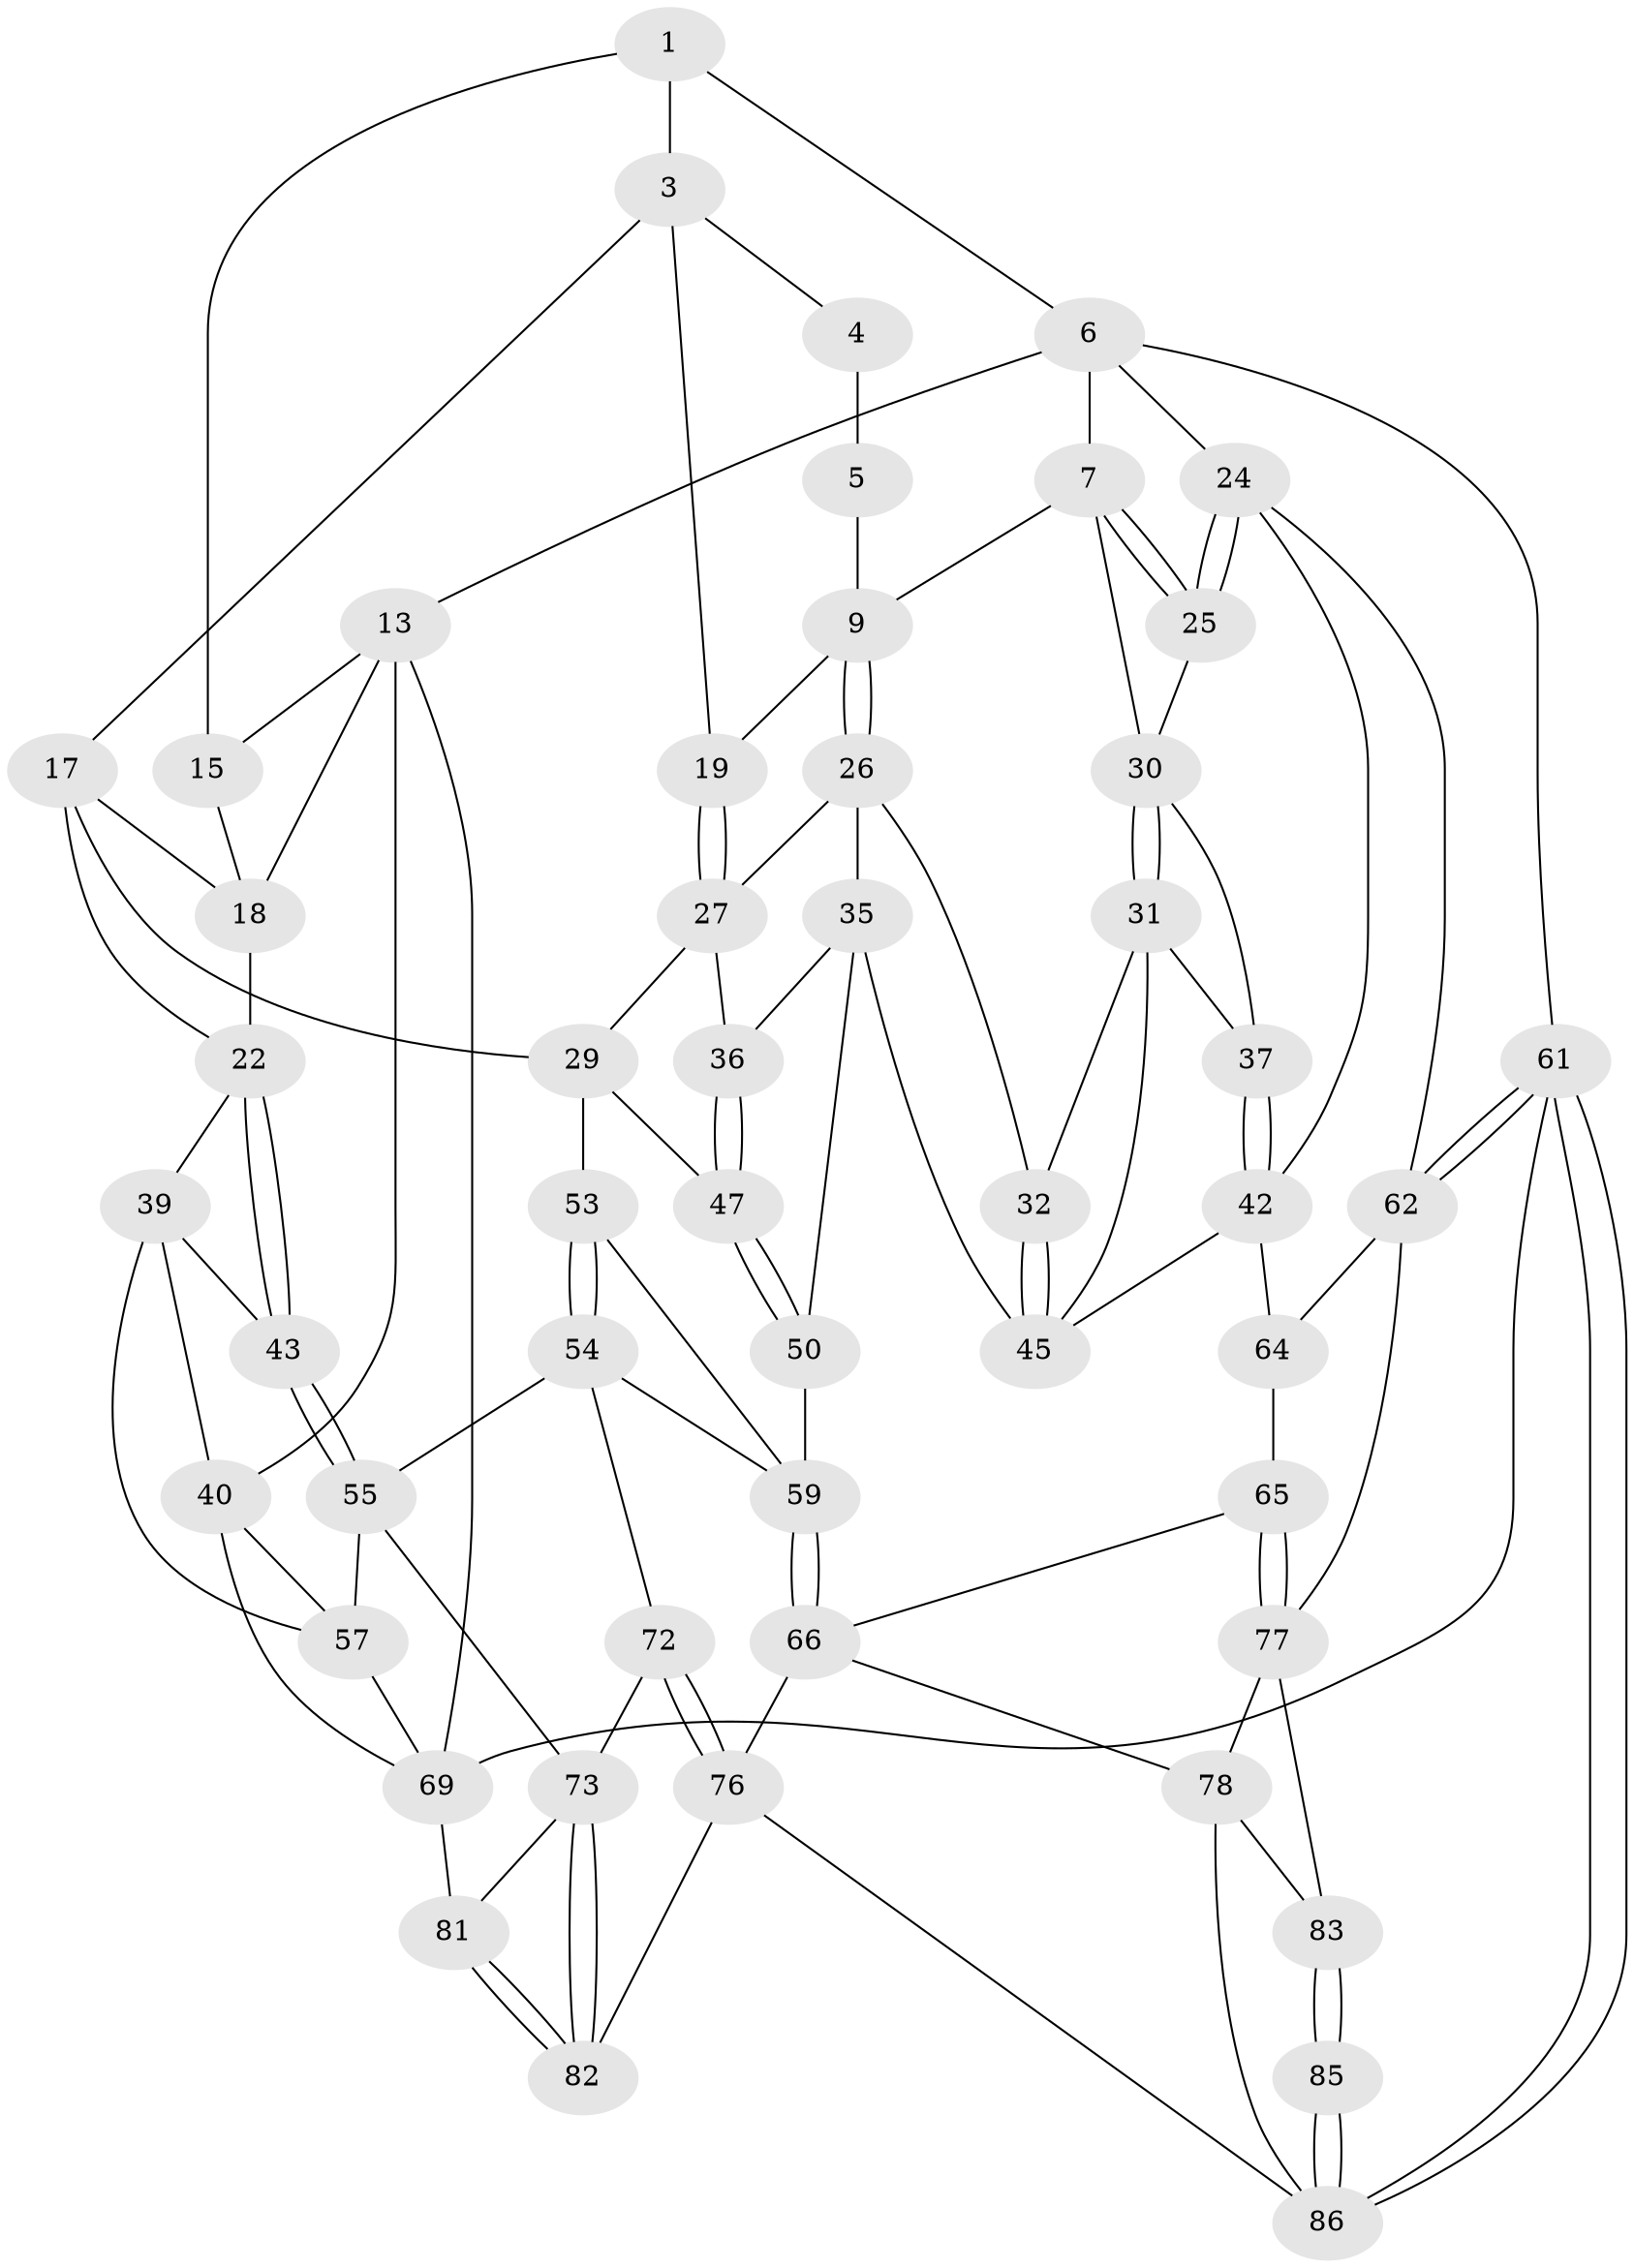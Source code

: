 // original degree distribution, {3: 0.022727272727272728, 5: 0.5227272727272727, 4: 0.23863636363636365, 6: 0.2159090909090909}
// Generated by graph-tools (version 1.1) at 2025/11/02/27/25 16:11:57]
// undirected, 52 vertices, 115 edges
graph export_dot {
graph [start="1"]
  node [color=gray90,style=filled];
  1 [pos="+0.602151811120467+0",super="+2"];
  3 [pos="+0.4454452308191095+0.051802944991557395",super="+16"];
  4 [pos="+0.4889437166865182+0.04621833882274791"];
  5 [pos="+0.5712613974539974+0",super="+11"];
  6 [pos="+0.7404393376752875+0",super="+12"];
  7 [pos="+0.7316648823519738+0.04524541728954656",super="+8"];
  9 [pos="+0.6459399650720437+0.1402820976427136",super="+10"];
  13 [pos="+0+0",super="+14"];
  15 [pos="+0.22173878700400698+0"];
  17 [pos="+0.31119326300505484+0.09493536715978308",super="+21"];
  18 [pos="+0.24370507140135206+0.018903821130413972",super="+20"];
  19 [pos="+0.4392638388183681+0.1928233282161198"];
  22 [pos="+0.2514870755495762+0.3377903086266872",super="+23"];
  24 [pos="+1+0.0705345060546425",super="+41"];
  25 [pos="+1+0.11607368650025908"];
  26 [pos="+0.592978558060403+0.27646072828381435",super="+33"];
  27 [pos="+0.4345763038431282+0.21208726354845214",super="+28"];
  29 [pos="+0.2744503634134006+0.33579997277271556",super="+49"];
  30 [pos="+0.8063189113712899+0.2475136012271057",super="+34"];
  31 [pos="+0.7342141806492456+0.3523593058571243",super="+38"];
  32 [pos="+0.7110427298447048+0.37075986315136616"];
  35 [pos="+0.5143151952405818+0.37668362599696503",super="+46"];
  36 [pos="+0.46803996689654537+0.3760376635037362"];
  37 [pos="+0.9135740793491006+0.3975673579260294"];
  39 [pos="+0.023595849179829556+0.29886894900558314",super="+44"];
  40 [pos="+0+0.3167246561023607",super="+58"];
  42 [pos="+1+0.42412884249537575",super="+52"];
  43 [pos="+0.18036979221358282+0.526175495155093"];
  45 [pos="+0.6942289029067888+0.46430434671229676",super="+51"];
  47 [pos="+0.4637388129758586+0.45047652070745503",super="+48"];
  50 [pos="+0.5999786884351577+0.5573859944808071",super="+56"];
  53 [pos="+0.3831755331116959+0.5423783894510344"];
  54 [pos="+0.21863495157765042+0.5863572813333396",super="+71"];
  55 [pos="+0.20645545913943048+0.5821766005193281",super="+67"];
  57 [pos="+0+0.58631453287329",super="+68"];
  59 [pos="+0.5836511195628301+0.620307729334438",super="+60"];
  61 [pos="+1+1"];
  62 [pos="+1+0.8095920870282642",super="+63"];
  64 [pos="+0.8511286589003453+0.5977989170950431"];
  65 [pos="+0.8036894763972016+0.6705647331401574"];
  66 [pos="+0.5985342756859917+0.6526231820705987",super="+75"];
  69 [pos="+0+1",super="+70"];
  72 [pos="+0.36472212045467983+0.7983825669615744"];
  73 [pos="+0.22586083080829095+0.8056979405766147",super="+74"];
  76 [pos="+0.45022374545647137+0.8825368504755103",super="+88"];
  77 [pos="+0.8174249257635795+0.7477465739563823",super="+80"];
  78 [pos="+0.7929998354039008+0.8255086216996794",super="+79"];
  81 [pos="+0+1"];
  82 [pos="+0.07535884642574775+1"];
  83 [pos="+0.9916467003959615+0.8902042811560795",super="+84"];
  85 [pos="+0.7945669781551491+1"];
  86 [pos="+0.73634486128362+1",super="+87"];
  1 -- 6;
  1 -- 3;
  1 -- 15;
  3 -- 4;
  3 -- 19;
  3 -- 17;
  4 -- 5 [weight=2];
  5 -- 9;
  6 -- 7;
  6 -- 24;
  6 -- 13;
  6 -- 61;
  7 -- 25;
  7 -- 25;
  7 -- 9;
  7 -- 30;
  9 -- 26;
  9 -- 26;
  9 -- 19;
  13 -- 40;
  13 -- 69;
  13 -- 18;
  13 -- 15;
  15 -- 18;
  17 -- 18;
  17 -- 29;
  17 -- 22;
  18 -- 22;
  19 -- 27;
  19 -- 27;
  22 -- 43;
  22 -- 43;
  22 -- 39;
  24 -- 25;
  24 -- 25;
  24 -- 42;
  24 -- 62;
  25 -- 30;
  26 -- 27;
  26 -- 32;
  26 -- 35;
  27 -- 36;
  27 -- 29;
  29 -- 53;
  29 -- 47;
  30 -- 31;
  30 -- 31;
  30 -- 37;
  31 -- 32;
  31 -- 37;
  31 -- 45;
  32 -- 45;
  32 -- 45;
  35 -- 36;
  35 -- 50;
  35 -- 45;
  36 -- 47;
  36 -- 47;
  37 -- 42;
  37 -- 42;
  39 -- 40;
  39 -- 57;
  39 -- 43;
  40 -- 57;
  40 -- 69;
  42 -- 64;
  42 -- 45;
  43 -- 55;
  43 -- 55;
  47 -- 50 [weight=2];
  47 -- 50;
  50 -- 59;
  53 -- 54;
  53 -- 54;
  53 -- 59;
  54 -- 55;
  54 -- 72;
  54 -- 59;
  55 -- 73;
  55 -- 57;
  57 -- 69;
  59 -- 66;
  59 -- 66;
  61 -- 62;
  61 -- 62;
  61 -- 86;
  61 -- 86;
  61 -- 69;
  62 -- 77;
  62 -- 64;
  64 -- 65;
  65 -- 66;
  65 -- 77;
  65 -- 77;
  66 -- 76;
  66 -- 78;
  69 -- 81;
  72 -- 73;
  72 -- 76;
  72 -- 76;
  73 -- 82;
  73 -- 82;
  73 -- 81;
  76 -- 82;
  76 -- 86;
  77 -- 78;
  77 -- 83;
  78 -- 83;
  78 -- 86;
  81 -- 82;
  81 -- 82;
  83 -- 85 [weight=2];
  83 -- 85;
  85 -- 86;
  85 -- 86;
}
